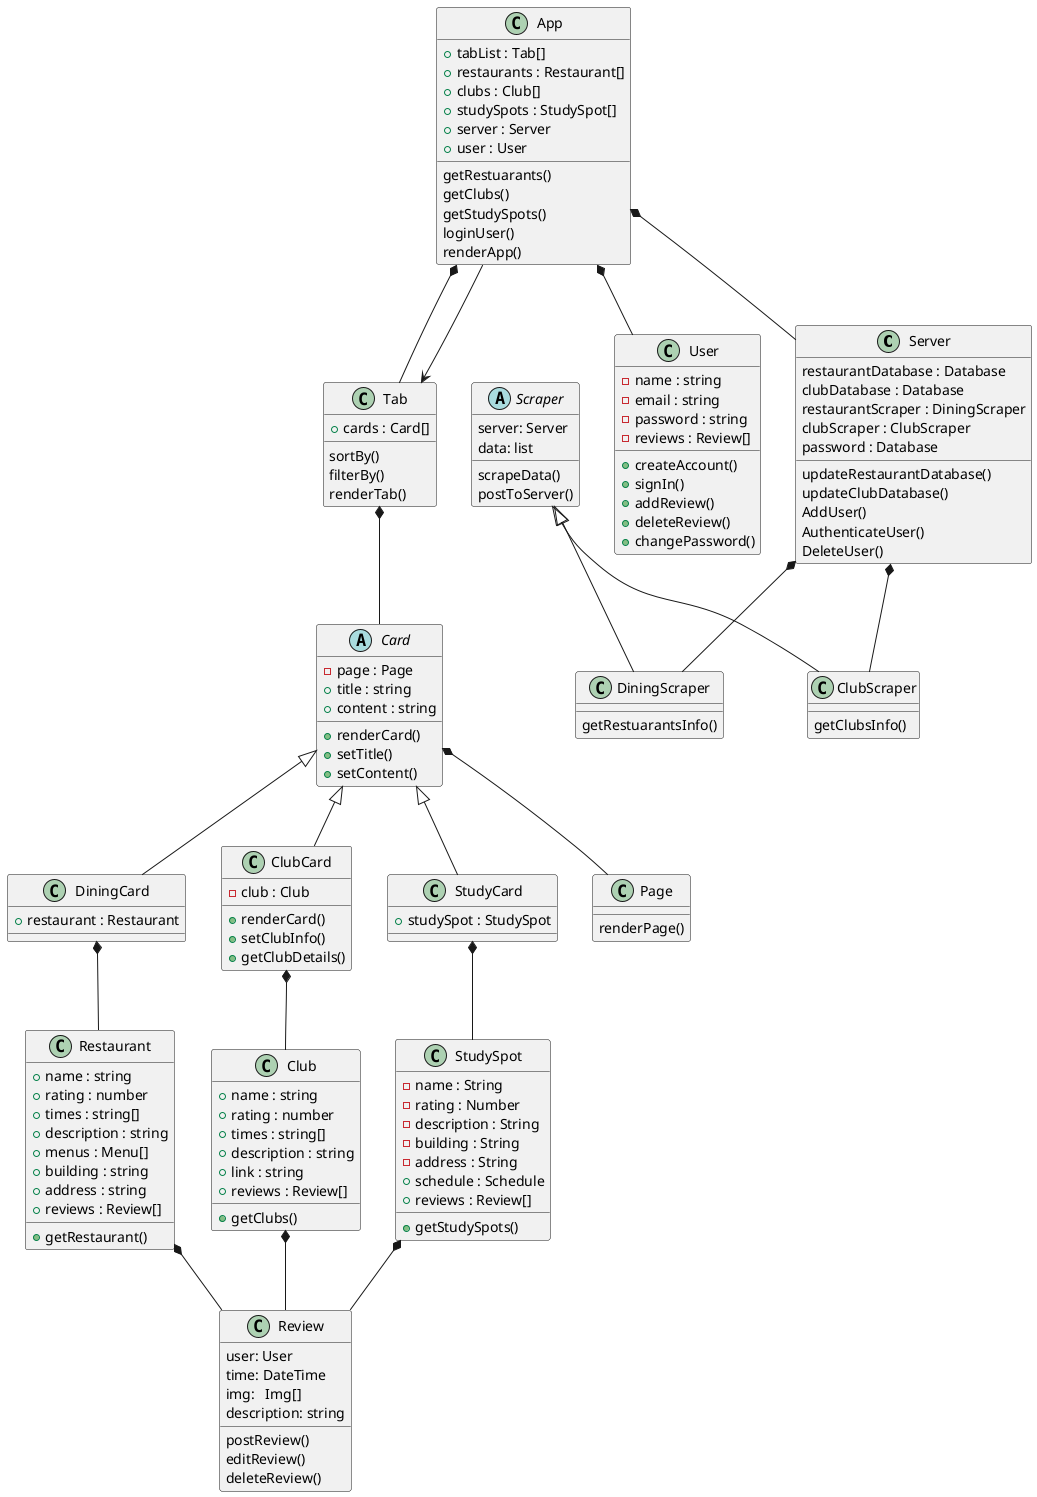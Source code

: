 @startuml OSU Companion

class Server {
    restaurantDatabase : Database
    clubDatabase : Database
    restaurantScraper : DiningScraper
    clubScraper : ClubScraper
    password : Database

    updateRestaurantDatabase()
    updateClubDatabase()
    AddUser()
    AuthenticateUser()
    DeleteUser()
}

Server *-- DiningScraper
Server *-- ClubScraper

class App {
    + tabList : Tab[]
    + restaurants : Restaurant[]
    + clubs : Club[]
    + studySpots : StudySpot[]
    + server : Server
    + user : User

    getRestuarants()
    getClubs()
    getStudySpots()
    loginUser()
    'Reconcile: Login method in the app class vs login method in the user class'
    renderApp()
}

App *-- Server

class User {
    -name : string
    -email : string
    -password : string
    -reviews : Review[]

    +createAccount()
    +signIn()
    +addReview()
    +deleteReview()
    +changePassword()
}

class Restaurant {
    +name : string
    +rating : number
    +times : string[]
    +description : string
    +menus : Menu[]
    +building : string
    +address : string
    +reviews : Review[]

    +getRestaurant()
}

class Club {
    +name : string
    +rating : number
    +times : string[]
    +description : string
    +link : string
    +reviews : Review[]

    +getClubs()
}

class StudySpot {
    - name : String
    - rating : Number
    - description : String
    - building : String
    - address : String
    + schedule : Schedule
    + reviews : Review[]

    + getStudySpots()
}

App *-- Tab
App *-- User

class Tab {
    + cards : Card[]

    sortBy()
    filterBy()
    renderTab()
}

abstract class Card {
    - page : Page
    + title : string
    + content : string

    + renderCard()
    + setTitle() 
    + setContent() 
}

class DiningCard {
    + restaurant : Restaurant
}

class ClubCard {
    - club : Club

    + renderCard() 
    + setClubInfo() 
    + getClubDetails() 
}

class StudyCard {
    + studySpot : StudySpot
}

DiningCard *-- Restaurant
ClubCard *-- Club
StudyCard *-- StudySpot

Restaurant *-- Review
Club *-- Review
StudySpot *-- Review

Card <|-- DiningCard
Card <|-- ClubCard
Card <|-- StudyCard

class Page {
    renderPage()
}

class Review {
    user: User
    time: DateTime
    img:   Img[]
    description: string

    postReview()
    editReview()
    deleteReview()
}

abstract class Scraper {
    server: Server
    data: list
    scrapeData()
    postToServer()
}

class DiningScraper {
    getRestuarantsInfo()
}

class ClubScraper {
    getClubsInfo()
}

Scraper <|-- DiningScraper
Scraper <|-- ClubScraper

App --> Tab
Tab *-- Card
Card *-- Page

@enduml
